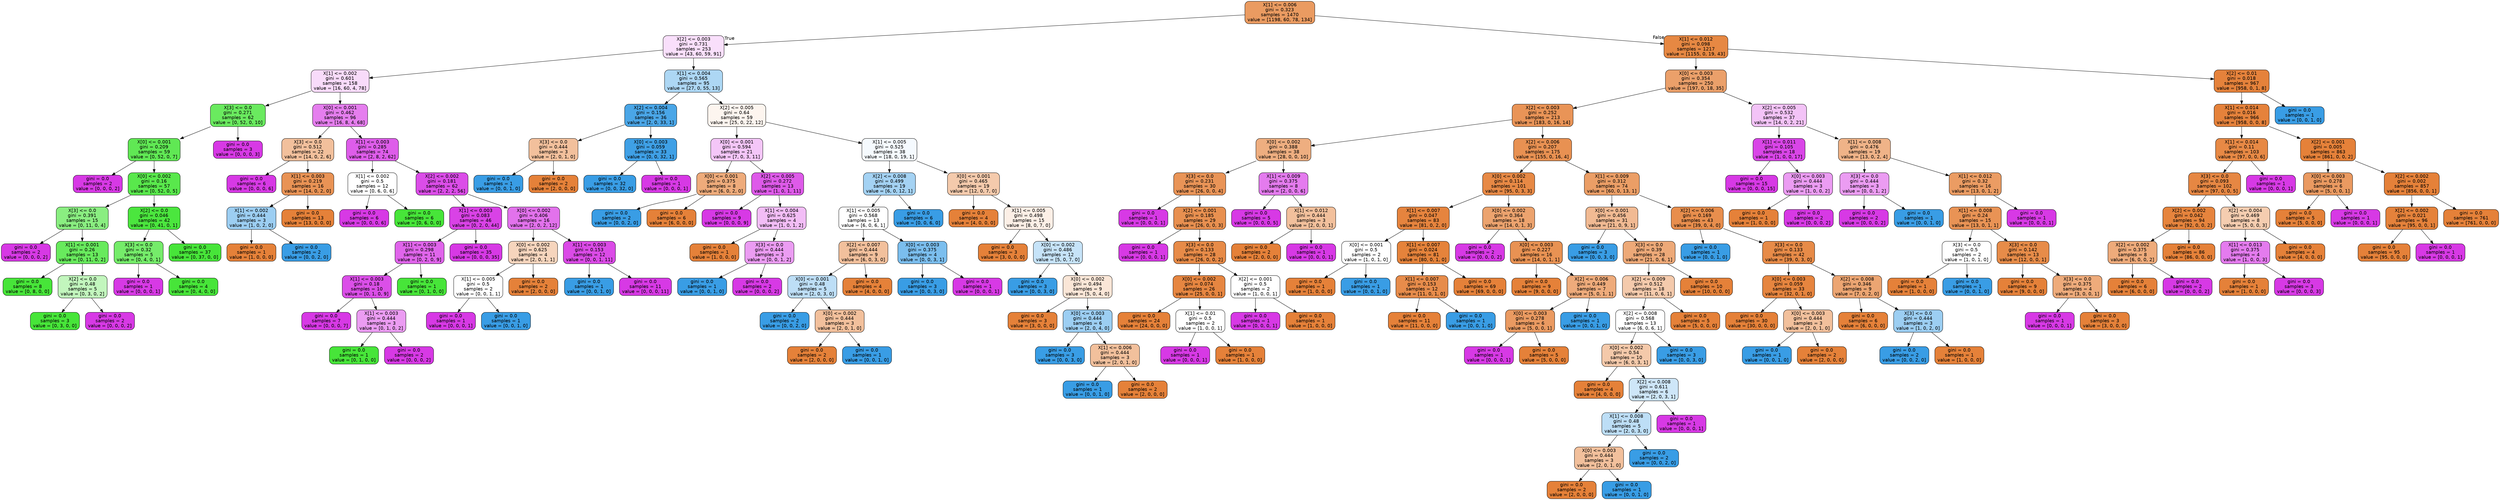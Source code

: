 digraph Tree {
node [shape=box, style="filled, rounded", color="black", fontname=helvetica] ;
edge [fontname=helvetica] ;
0 [label="X[1] <= 0.006\ngini = 0.323\nsamples = 1470\nvalue = [1198, 60, 78, 134]", fillcolor="#ea9b61"] ;
1 [label="X[2] <= 0.003\ngini = 0.731\nsamples = 253\nvalue = [43, 60, 59, 91]", fillcolor="#f9dffb"] ;
0 -> 1 [labeldistance=2.5, labelangle=45, headlabel="True"] ;
2 [label="X[1] <= 0.002\ngini = 0.601\nsamples = 158\nvalue = [16, 60, 4, 78]", fillcolor="#f8dbfa"] ;
1 -> 2 ;
3 [label="X[3] <= 0.0\ngini = 0.271\nsamples = 62\nvalue = [0, 52, 0, 10]", fillcolor="#6aea5f"] ;
2 -> 3 ;
4 [label="X[0] <= 0.001\ngini = 0.209\nsamples = 59\nvalue = [0, 52, 0, 7]", fillcolor="#60e854"] ;
3 -> 4 ;
5 [label="gini = 0.0\nsamples = 2\nvalue = [0, 0, 0, 2]", fillcolor="#d739e5"] ;
4 -> 5 ;
6 [label="X[0] <= 0.002\ngini = 0.16\nsamples = 57\nvalue = [0, 52, 0, 5]", fillcolor="#59e84c"] ;
4 -> 6 ;
7 [label="X[3] <= 0.0\ngini = 0.391\nsamples = 15\nvalue = [0, 11, 0, 4]", fillcolor="#8aee81"] ;
6 -> 7 ;
8 [label="gini = 0.0\nsamples = 2\nvalue = [0, 0, 0, 2]", fillcolor="#d739e5"] ;
7 -> 8 ;
9 [label="X[1] <= 0.001\ngini = 0.26\nsamples = 13\nvalue = [0, 11, 0, 2]", fillcolor="#68ea5d"] ;
7 -> 9 ;
10 [label="gini = 0.0\nsamples = 8\nvalue = [0, 8, 0, 0]", fillcolor="#47e539"] ;
9 -> 10 ;
11 [label="X[2] <= 0.0\ngini = 0.48\nsamples = 5\nvalue = [0, 3, 0, 2]", fillcolor="#c2f6bd"] ;
9 -> 11 ;
12 [label="gini = 0.0\nsamples = 3\nvalue = [0, 3, 0, 0]", fillcolor="#47e539"] ;
11 -> 12 ;
13 [label="gini = 0.0\nsamples = 2\nvalue = [0, 0, 0, 2]", fillcolor="#d739e5"] ;
11 -> 13 ;
14 [label="X[2] <= 0.0\ngini = 0.046\nsamples = 42\nvalue = [0, 41, 0, 1]", fillcolor="#4be63e"] ;
6 -> 14 ;
15 [label="X[3] <= 0.0\ngini = 0.32\nsamples = 5\nvalue = [0, 4, 0, 1]", fillcolor="#75ec6a"] ;
14 -> 15 ;
16 [label="gini = 0.0\nsamples = 1\nvalue = [0, 0, 0, 1]", fillcolor="#d739e5"] ;
15 -> 16 ;
17 [label="gini = 0.0\nsamples = 4\nvalue = [0, 4, 0, 0]", fillcolor="#47e539"] ;
15 -> 17 ;
18 [label="gini = 0.0\nsamples = 37\nvalue = [0, 37, 0, 0]", fillcolor="#47e539"] ;
14 -> 18 ;
19 [label="gini = 0.0\nsamples = 3\nvalue = [0, 0, 0, 3]", fillcolor="#d739e5"] ;
3 -> 19 ;
20 [label="X[0] <= 0.001\ngini = 0.462\nsamples = 96\nvalue = [16, 8, 4, 68]", fillcolor="#e57eee"] ;
2 -> 20 ;
21 [label="X[3] <= 0.0\ngini = 0.512\nsamples = 22\nvalue = [14, 0, 2, 6]", fillcolor="#f2c09c"] ;
20 -> 21 ;
22 [label="gini = 0.0\nsamples = 6\nvalue = [0, 0, 0, 6]", fillcolor="#d739e5"] ;
21 -> 22 ;
23 [label="X[1] <= 0.003\ngini = 0.219\nsamples = 16\nvalue = [14, 0, 2, 0]", fillcolor="#e99355"] ;
21 -> 23 ;
24 [label="X[1] <= 0.002\ngini = 0.444\nsamples = 3\nvalue = [1, 0, 2, 0]", fillcolor="#9ccef2"] ;
23 -> 24 ;
25 [label="gini = 0.0\nsamples = 1\nvalue = [1, 0, 0, 0]", fillcolor="#e58139"] ;
24 -> 25 ;
26 [label="gini = 0.0\nsamples = 2\nvalue = [0, 0, 2, 0]", fillcolor="#399de5"] ;
24 -> 26 ;
27 [label="gini = 0.0\nsamples = 13\nvalue = [13, 0, 0, 0]", fillcolor="#e58139"] ;
23 -> 27 ;
28 [label="X[1] <= 0.003\ngini = 0.285\nsamples = 74\nvalue = [2, 8, 2, 62]", fillcolor="#de5dea"] ;
20 -> 28 ;
29 [label="X[1] <= 0.002\ngini = 0.5\nsamples = 12\nvalue = [0, 6, 0, 6]", fillcolor="#ffffff"] ;
28 -> 29 ;
30 [label="gini = 0.0\nsamples = 6\nvalue = [0, 0, 0, 6]", fillcolor="#d739e5"] ;
29 -> 30 ;
31 [label="gini = 0.0\nsamples = 6\nvalue = [0, 6, 0, 0]", fillcolor="#47e539"] ;
29 -> 31 ;
32 [label="X[2] <= 0.002\ngini = 0.181\nsamples = 62\nvalue = [2, 2, 2, 56]", fillcolor="#db4de8"] ;
28 -> 32 ;
33 [label="X[1] <= 0.003\ngini = 0.083\nsamples = 46\nvalue = [0, 2, 0, 44]", fillcolor="#d942e6"] ;
32 -> 33 ;
34 [label="X[1] <= 0.003\ngini = 0.298\nsamples = 11\nvalue = [0, 2, 0, 9]", fillcolor="#e065eb"] ;
33 -> 34 ;
35 [label="X[1] <= 0.003\ngini = 0.18\nsamples = 10\nvalue = [0, 1, 0, 9]", fillcolor="#db4fe8"] ;
34 -> 35 ;
36 [label="gini = 0.0\nsamples = 7\nvalue = [0, 0, 0, 7]", fillcolor="#d739e5"] ;
35 -> 36 ;
37 [label="X[1] <= 0.003\ngini = 0.444\nsamples = 3\nvalue = [0, 1, 0, 2]", fillcolor="#eb9cf2"] ;
35 -> 37 ;
38 [label="gini = 0.0\nsamples = 1\nvalue = [0, 1, 0, 0]", fillcolor="#47e539"] ;
37 -> 38 ;
39 [label="gini = 0.0\nsamples = 2\nvalue = [0, 0, 0, 2]", fillcolor="#d739e5"] ;
37 -> 39 ;
40 [label="gini = 0.0\nsamples = 1\nvalue = [0, 1, 0, 0]", fillcolor="#47e539"] ;
34 -> 40 ;
41 [label="gini = 0.0\nsamples = 35\nvalue = [0, 0, 0, 35]", fillcolor="#d739e5"] ;
33 -> 41 ;
42 [label="X[0] <= 0.002\ngini = 0.406\nsamples = 16\nvalue = [2, 0, 2, 12]", fillcolor="#e272ec"] ;
32 -> 42 ;
43 [label="X[0] <= 0.002\ngini = 0.625\nsamples = 4\nvalue = [2, 0, 1, 1]", fillcolor="#f6d5bd"] ;
42 -> 43 ;
44 [label="X[1] <= 0.005\ngini = 0.5\nsamples = 2\nvalue = [0, 0, 1, 1]", fillcolor="#ffffff"] ;
43 -> 44 ;
45 [label="gini = 0.0\nsamples = 1\nvalue = [0, 0, 0, 1]", fillcolor="#d739e5"] ;
44 -> 45 ;
46 [label="gini = 0.0\nsamples = 1\nvalue = [0, 0, 1, 0]", fillcolor="#399de5"] ;
44 -> 46 ;
47 [label="gini = 0.0\nsamples = 2\nvalue = [2, 0, 0, 0]", fillcolor="#e58139"] ;
43 -> 47 ;
48 [label="X[1] <= 0.003\ngini = 0.153\nsamples = 12\nvalue = [0, 0, 1, 11]", fillcolor="#db4be7"] ;
42 -> 48 ;
49 [label="gini = 0.0\nsamples = 1\nvalue = [0, 0, 1, 0]", fillcolor="#399de5"] ;
48 -> 49 ;
50 [label="gini = 0.0\nsamples = 11\nvalue = [0, 0, 0, 11]", fillcolor="#d739e5"] ;
48 -> 50 ;
51 [label="X[1] <= 0.004\ngini = 0.565\nsamples = 95\nvalue = [27, 0, 55, 13]", fillcolor="#add7f4"] ;
1 -> 51 ;
52 [label="X[2] <= 0.004\ngini = 0.156\nsamples = 36\nvalue = [2, 0, 33, 1]", fillcolor="#4aa6e7"] ;
51 -> 52 ;
53 [label="X[3] <= 0.0\ngini = 0.444\nsamples = 3\nvalue = [2, 0, 1, 0]", fillcolor="#f2c09c"] ;
52 -> 53 ;
54 [label="gini = 0.0\nsamples = 1\nvalue = [0, 0, 1, 0]", fillcolor="#399de5"] ;
53 -> 54 ;
55 [label="gini = 0.0\nsamples = 2\nvalue = [2, 0, 0, 0]", fillcolor="#e58139"] ;
53 -> 55 ;
56 [label="X[0] <= 0.003\ngini = 0.059\nsamples = 33\nvalue = [0, 0, 32, 1]", fillcolor="#3fa0e6"] ;
52 -> 56 ;
57 [label="gini = 0.0\nsamples = 32\nvalue = [0, 0, 32, 0]", fillcolor="#399de5"] ;
56 -> 57 ;
58 [label="gini = 0.0\nsamples = 1\nvalue = [0, 0, 0, 1]", fillcolor="#d739e5"] ;
56 -> 58 ;
59 [label="X[2] <= 0.005\ngini = 0.64\nsamples = 59\nvalue = [25, 0, 22, 12]", fillcolor="#fdf5ef"] ;
51 -> 59 ;
60 [label="X[0] <= 0.001\ngini = 0.594\nsamples = 21\nvalue = [7, 0, 3, 11]", fillcolor="#f4c6f8"] ;
59 -> 60 ;
61 [label="X[0] <= 0.001\ngini = 0.375\nsamples = 8\nvalue = [6, 0, 2, 0]", fillcolor="#eeab7b"] ;
60 -> 61 ;
62 [label="gini = 0.0\nsamples = 2\nvalue = [0, 0, 2, 0]", fillcolor="#399de5"] ;
61 -> 62 ;
63 [label="gini = 0.0\nsamples = 6\nvalue = [6, 0, 0, 0]", fillcolor="#e58139"] ;
61 -> 63 ;
64 [label="X[2] <= 0.005\ngini = 0.272\nsamples = 13\nvalue = [1, 0, 1, 11]", fillcolor="#de5ae9"] ;
60 -> 64 ;
65 [label="gini = 0.0\nsamples = 9\nvalue = [0, 0, 0, 9]", fillcolor="#d739e5"] ;
64 -> 65 ;
66 [label="X[1] <= 0.004\ngini = 0.625\nsamples = 4\nvalue = [1, 0, 1, 2]", fillcolor="#f2bdf6"] ;
64 -> 66 ;
67 [label="gini = 0.0\nsamples = 1\nvalue = [1, 0, 0, 0]", fillcolor="#e58139"] ;
66 -> 67 ;
68 [label="X[3] <= 0.0\ngini = 0.444\nsamples = 3\nvalue = [0, 0, 1, 2]", fillcolor="#eb9cf2"] ;
66 -> 68 ;
69 [label="gini = 0.0\nsamples = 1\nvalue = [0, 0, 1, 0]", fillcolor="#399de5"] ;
68 -> 69 ;
70 [label="gini = 0.0\nsamples = 2\nvalue = [0, 0, 0, 2]", fillcolor="#d739e5"] ;
68 -> 70 ;
71 [label="X[1] <= 0.005\ngini = 0.525\nsamples = 38\nvalue = [18, 0, 19, 1]", fillcolor="#f5fafe"] ;
59 -> 71 ;
72 [label="X[2] <= 0.008\ngini = 0.499\nsamples = 19\nvalue = [6, 0, 12, 1]", fillcolor="#a4d2f3"] ;
71 -> 72 ;
73 [label="X[1] <= 0.005\ngini = 0.568\nsamples = 13\nvalue = [6, 0, 6, 1]", fillcolor="#ffffff"] ;
72 -> 73 ;
74 [label="X[2] <= 0.007\ngini = 0.444\nsamples = 9\nvalue = [6, 0, 3, 0]", fillcolor="#f2c09c"] ;
73 -> 74 ;
75 [label="X[0] <= 0.001\ngini = 0.48\nsamples = 5\nvalue = [2, 0, 3, 0]", fillcolor="#bddef6"] ;
74 -> 75 ;
76 [label="gini = 0.0\nsamples = 2\nvalue = [0, 0, 2, 0]", fillcolor="#399de5"] ;
75 -> 76 ;
77 [label="X[0] <= 0.002\ngini = 0.444\nsamples = 3\nvalue = [2, 0, 1, 0]", fillcolor="#f2c09c"] ;
75 -> 77 ;
78 [label="gini = 0.0\nsamples = 2\nvalue = [2, 0, 0, 0]", fillcolor="#e58139"] ;
77 -> 78 ;
79 [label="gini = 0.0\nsamples = 1\nvalue = [0, 0, 1, 0]", fillcolor="#399de5"] ;
77 -> 79 ;
80 [label="gini = 0.0\nsamples = 4\nvalue = [4, 0, 0, 0]", fillcolor="#e58139"] ;
74 -> 80 ;
81 [label="X[0] <= 0.003\ngini = 0.375\nsamples = 4\nvalue = [0, 0, 3, 1]", fillcolor="#7bbeee"] ;
73 -> 81 ;
82 [label="gini = 0.0\nsamples = 3\nvalue = [0, 0, 3, 0]", fillcolor="#399de5"] ;
81 -> 82 ;
83 [label="gini = 0.0\nsamples = 1\nvalue = [0, 0, 0, 1]", fillcolor="#d739e5"] ;
81 -> 83 ;
84 [label="gini = 0.0\nsamples = 6\nvalue = [0, 0, 6, 0]", fillcolor="#399de5"] ;
72 -> 84 ;
85 [label="X[0] <= 0.001\ngini = 0.465\nsamples = 19\nvalue = [12, 0, 7, 0]", fillcolor="#f4caac"] ;
71 -> 85 ;
86 [label="gini = 0.0\nsamples = 4\nvalue = [4, 0, 0, 0]", fillcolor="#e58139"] ;
85 -> 86 ;
87 [label="X[1] <= 0.005\ngini = 0.498\nsamples = 15\nvalue = [8, 0, 7, 0]", fillcolor="#fcefe6"] ;
85 -> 87 ;
88 [label="gini = 0.0\nsamples = 3\nvalue = [3, 0, 0, 0]", fillcolor="#e58139"] ;
87 -> 88 ;
89 [label="X[0] <= 0.002\ngini = 0.486\nsamples = 12\nvalue = [5, 0, 7, 0]", fillcolor="#c6e3f8"] ;
87 -> 89 ;
90 [label="gini = 0.0\nsamples = 3\nvalue = [0, 0, 3, 0]", fillcolor="#399de5"] ;
89 -> 90 ;
91 [label="X[0] <= 0.002\ngini = 0.494\nsamples = 9\nvalue = [5, 0, 4, 0]", fillcolor="#fae6d7"] ;
89 -> 91 ;
92 [label="gini = 0.0\nsamples = 3\nvalue = [3, 0, 0, 0]", fillcolor="#e58139"] ;
91 -> 92 ;
93 [label="X[0] <= 0.003\ngini = 0.444\nsamples = 6\nvalue = [2, 0, 4, 0]", fillcolor="#9ccef2"] ;
91 -> 93 ;
94 [label="gini = 0.0\nsamples = 3\nvalue = [0, 0, 3, 0]", fillcolor="#399de5"] ;
93 -> 94 ;
95 [label="X[1] <= 0.006\ngini = 0.444\nsamples = 3\nvalue = [2, 0, 1, 0]", fillcolor="#f2c09c"] ;
93 -> 95 ;
96 [label="gini = 0.0\nsamples = 1\nvalue = [0, 0, 1, 0]", fillcolor="#399de5"] ;
95 -> 96 ;
97 [label="gini = 0.0\nsamples = 2\nvalue = [2, 0, 0, 0]", fillcolor="#e58139"] ;
95 -> 97 ;
98 [label="X[1] <= 0.012\ngini = 0.098\nsamples = 1217\nvalue = [1155, 0, 19, 43]", fillcolor="#e68843"] ;
0 -> 98 [labeldistance=2.5, labelangle=-45, headlabel="False"] ;
99 [label="X[0] <= 0.003\ngini = 0.354\nsamples = 250\nvalue = [197, 0, 18, 35]", fillcolor="#eba06a"] ;
98 -> 99 ;
100 [label="X[2] <= 0.003\ngini = 0.252\nsamples = 213\nvalue = [183, 0, 16, 14]", fillcolor="#e99457"] ;
99 -> 100 ;
101 [label="X[0] <= 0.002\ngini = 0.388\nsamples = 38\nvalue = [28, 0, 0, 10]", fillcolor="#eeae80"] ;
100 -> 101 ;
102 [label="X[3] <= 0.0\ngini = 0.231\nsamples = 30\nvalue = [26, 0, 0, 4]", fillcolor="#e99457"] ;
101 -> 102 ;
103 [label="gini = 0.0\nsamples = 1\nvalue = [0, 0, 0, 1]", fillcolor="#d739e5"] ;
102 -> 103 ;
104 [label="X[2] <= 0.001\ngini = 0.185\nsamples = 29\nvalue = [26, 0, 0, 3]", fillcolor="#e89050"] ;
102 -> 104 ;
105 [label="gini = 0.0\nsamples = 1\nvalue = [0, 0, 0, 1]", fillcolor="#d739e5"] ;
104 -> 105 ;
106 [label="X[3] <= 0.0\ngini = 0.133\nsamples = 28\nvalue = [26, 0, 0, 2]", fillcolor="#e78b48"] ;
104 -> 106 ;
107 [label="X[0] <= 0.002\ngini = 0.074\nsamples = 26\nvalue = [25, 0, 0, 1]", fillcolor="#e68641"] ;
106 -> 107 ;
108 [label="gini = 0.0\nsamples = 24\nvalue = [24, 0, 0, 0]", fillcolor="#e58139"] ;
107 -> 108 ;
109 [label="X[1] <= 0.01\ngini = 0.5\nsamples = 2\nvalue = [1, 0, 0, 1]", fillcolor="#ffffff"] ;
107 -> 109 ;
110 [label="gini = 0.0\nsamples = 1\nvalue = [0, 0, 0, 1]", fillcolor="#d739e5"] ;
109 -> 110 ;
111 [label="gini = 0.0\nsamples = 1\nvalue = [1, 0, 0, 0]", fillcolor="#e58139"] ;
109 -> 111 ;
112 [label="X[2] <= 0.001\ngini = 0.5\nsamples = 2\nvalue = [1, 0, 0, 1]", fillcolor="#ffffff"] ;
106 -> 112 ;
113 [label="gini = 0.0\nsamples = 1\nvalue = [0, 0, 0, 1]", fillcolor="#d739e5"] ;
112 -> 113 ;
114 [label="gini = 0.0\nsamples = 1\nvalue = [1, 0, 0, 0]", fillcolor="#e58139"] ;
112 -> 114 ;
115 [label="X[1] <= 0.009\ngini = 0.375\nsamples = 8\nvalue = [2, 0, 0, 6]", fillcolor="#e47bee"] ;
101 -> 115 ;
116 [label="gini = 0.0\nsamples = 5\nvalue = [0, 0, 0, 5]", fillcolor="#d739e5"] ;
115 -> 116 ;
117 [label="X[1] <= 0.012\ngini = 0.444\nsamples = 3\nvalue = [2, 0, 0, 1]", fillcolor="#f2c09c"] ;
115 -> 117 ;
118 [label="gini = 0.0\nsamples = 2\nvalue = [2, 0, 0, 0]", fillcolor="#e58139"] ;
117 -> 118 ;
119 [label="gini = 0.0\nsamples = 1\nvalue = [0, 0, 0, 1]", fillcolor="#d739e5"] ;
117 -> 119 ;
120 [label="X[2] <= 0.006\ngini = 0.207\nsamples = 175\nvalue = [155, 0, 16, 4]", fillcolor="#e89152"] ;
100 -> 120 ;
121 [label="X[0] <= 0.002\ngini = 0.114\nsamples = 101\nvalue = [95, 0, 3, 3]", fillcolor="#e78945"] ;
120 -> 121 ;
122 [label="X[1] <= 0.007\ngini = 0.047\nsamples = 83\nvalue = [81, 0, 2, 0]", fillcolor="#e6843e"] ;
121 -> 122 ;
123 [label="X[0] <= 0.001\ngini = 0.5\nsamples = 2\nvalue = [1, 0, 1, 0]", fillcolor="#ffffff"] ;
122 -> 123 ;
124 [label="gini = 0.0\nsamples = 1\nvalue = [1, 0, 0, 0]", fillcolor="#e58139"] ;
123 -> 124 ;
125 [label="gini = 0.0\nsamples = 1\nvalue = [0, 0, 1, 0]", fillcolor="#399de5"] ;
123 -> 125 ;
126 [label="X[1] <= 0.007\ngini = 0.024\nsamples = 81\nvalue = [80, 0, 1, 0]", fillcolor="#e5833b"] ;
122 -> 126 ;
127 [label="X[1] <= 0.007\ngini = 0.153\nsamples = 12\nvalue = [11, 0, 1, 0]", fillcolor="#e78c4b"] ;
126 -> 127 ;
128 [label="gini = 0.0\nsamples = 11\nvalue = [11, 0, 0, 0]", fillcolor="#e58139"] ;
127 -> 128 ;
129 [label="gini = 0.0\nsamples = 1\nvalue = [0, 0, 1, 0]", fillcolor="#399de5"] ;
127 -> 129 ;
130 [label="gini = 0.0\nsamples = 69\nvalue = [69, 0, 0, 0]", fillcolor="#e58139"] ;
126 -> 130 ;
131 [label="X[0] <= 0.002\ngini = 0.364\nsamples = 18\nvalue = [14, 0, 1, 3]", fillcolor="#eca36e"] ;
121 -> 131 ;
132 [label="gini = 0.0\nsamples = 2\nvalue = [0, 0, 0, 2]", fillcolor="#d739e5"] ;
131 -> 132 ;
133 [label="X[0] <= 0.003\ngini = 0.227\nsamples = 16\nvalue = [14, 0, 1, 1]", fillcolor="#e89253"] ;
131 -> 133 ;
134 [label="gini = 0.0\nsamples = 9\nvalue = [9, 0, 0, 0]", fillcolor="#e58139"] ;
133 -> 134 ;
135 [label="X[2] <= 0.006\ngini = 0.449\nsamples = 7\nvalue = [5, 0, 1, 1]", fillcolor="#eeab7b"] ;
133 -> 135 ;
136 [label="X[0] <= 0.003\ngini = 0.278\nsamples = 6\nvalue = [5, 0, 0, 1]", fillcolor="#ea9a61"] ;
135 -> 136 ;
137 [label="gini = 0.0\nsamples = 1\nvalue = [0, 0, 0, 1]", fillcolor="#d739e5"] ;
136 -> 137 ;
138 [label="gini = 0.0\nsamples = 5\nvalue = [5, 0, 0, 0]", fillcolor="#e58139"] ;
136 -> 138 ;
139 [label="gini = 0.0\nsamples = 1\nvalue = [0, 0, 1, 0]", fillcolor="#399de5"] ;
135 -> 139 ;
140 [label="X[1] <= 0.009\ngini = 0.312\nsamples = 74\nvalue = [60, 0, 13, 1]", fillcolor="#eb9e66"] ;
120 -> 140 ;
141 [label="X[0] <= 0.001\ngini = 0.456\nsamples = 31\nvalue = [21, 0, 9, 1]", fillcolor="#f1ba93"] ;
140 -> 141 ;
142 [label="gini = 0.0\nsamples = 3\nvalue = [0, 0, 3, 0]", fillcolor="#399de5"] ;
141 -> 142 ;
143 [label="X[3] <= 0.0\ngini = 0.39\nsamples = 28\nvalue = [21, 0, 6, 1]", fillcolor="#eda978"] ;
141 -> 143 ;
144 [label="X[2] <= 0.009\ngini = 0.512\nsamples = 18\nvalue = [11, 0, 6, 1]", fillcolor="#f4caac"] ;
143 -> 144 ;
145 [label="X[2] <= 0.008\ngini = 0.568\nsamples = 13\nvalue = [6, 0, 6, 1]", fillcolor="#ffffff"] ;
144 -> 145 ;
146 [label="X[0] <= 0.002\ngini = 0.54\nsamples = 10\nvalue = [6, 0, 3, 1]", fillcolor="#f4c9aa"] ;
145 -> 146 ;
147 [label="gini = 0.0\nsamples = 4\nvalue = [4, 0, 0, 0]", fillcolor="#e58139"] ;
146 -> 147 ;
148 [label="X[2] <= 0.008\ngini = 0.611\nsamples = 6\nvalue = [2, 0, 3, 1]", fillcolor="#cee6f8"] ;
146 -> 148 ;
149 [label="X[1] <= 0.008\ngini = 0.48\nsamples = 5\nvalue = [2, 0, 3, 0]", fillcolor="#bddef6"] ;
148 -> 149 ;
150 [label="X[0] <= 0.003\ngini = 0.444\nsamples = 3\nvalue = [2, 0, 1, 0]", fillcolor="#f2c09c"] ;
149 -> 150 ;
151 [label="gini = 0.0\nsamples = 2\nvalue = [2, 0, 0, 0]", fillcolor="#e58139"] ;
150 -> 151 ;
152 [label="gini = 0.0\nsamples = 1\nvalue = [0, 0, 1, 0]", fillcolor="#399de5"] ;
150 -> 152 ;
153 [label="gini = 0.0\nsamples = 2\nvalue = [0, 0, 2, 0]", fillcolor="#399de5"] ;
149 -> 153 ;
154 [label="gini = 0.0\nsamples = 1\nvalue = [0, 0, 0, 1]", fillcolor="#d739e5"] ;
148 -> 154 ;
155 [label="gini = 0.0\nsamples = 3\nvalue = [0, 0, 3, 0]", fillcolor="#399de5"] ;
145 -> 155 ;
156 [label="gini = 0.0\nsamples = 5\nvalue = [5, 0, 0, 0]", fillcolor="#e58139"] ;
144 -> 156 ;
157 [label="gini = 0.0\nsamples = 10\nvalue = [10, 0, 0, 0]", fillcolor="#e58139"] ;
143 -> 157 ;
158 [label="X[2] <= 0.006\ngini = 0.169\nsamples = 43\nvalue = [39, 0, 4, 0]", fillcolor="#e88e4d"] ;
140 -> 158 ;
159 [label="gini = 0.0\nsamples = 1\nvalue = [0, 0, 1, 0]", fillcolor="#399de5"] ;
158 -> 159 ;
160 [label="X[3] <= 0.0\ngini = 0.133\nsamples = 42\nvalue = [39, 0, 3, 0]", fillcolor="#e78b48"] ;
158 -> 160 ;
161 [label="X[0] <= 0.003\ngini = 0.059\nsamples = 33\nvalue = [32, 0, 1, 0]", fillcolor="#e6853f"] ;
160 -> 161 ;
162 [label="gini = 0.0\nsamples = 30\nvalue = [30, 0, 0, 0]", fillcolor="#e58139"] ;
161 -> 162 ;
163 [label="X[0] <= 0.003\ngini = 0.444\nsamples = 3\nvalue = [2, 0, 1, 0]", fillcolor="#f2c09c"] ;
161 -> 163 ;
164 [label="gini = 0.0\nsamples = 1\nvalue = [0, 0, 1, 0]", fillcolor="#399de5"] ;
163 -> 164 ;
165 [label="gini = 0.0\nsamples = 2\nvalue = [2, 0, 0, 0]", fillcolor="#e58139"] ;
163 -> 165 ;
166 [label="X[2] <= 0.008\ngini = 0.346\nsamples = 9\nvalue = [7, 0, 2, 0]", fillcolor="#eca572"] ;
160 -> 166 ;
167 [label="gini = 0.0\nsamples = 6\nvalue = [6, 0, 0, 0]", fillcolor="#e58139"] ;
166 -> 167 ;
168 [label="X[3] <= 0.0\ngini = 0.444\nsamples = 3\nvalue = [1, 0, 2, 0]", fillcolor="#9ccef2"] ;
166 -> 168 ;
169 [label="gini = 0.0\nsamples = 2\nvalue = [0, 0, 2, 0]", fillcolor="#399de5"] ;
168 -> 169 ;
170 [label="gini = 0.0\nsamples = 1\nvalue = [1, 0, 0, 0]", fillcolor="#e58139"] ;
168 -> 170 ;
171 [label="X[2] <= 0.005\ngini = 0.532\nsamples = 37\nvalue = [14, 0, 2, 21]", fillcolor="#f3c3f7"] ;
99 -> 171 ;
172 [label="X[1] <= 0.011\ngini = 0.105\nsamples = 18\nvalue = [1, 0, 0, 17]", fillcolor="#d945e7"] ;
171 -> 172 ;
173 [label="gini = 0.0\nsamples = 15\nvalue = [0, 0, 0, 15]", fillcolor="#d739e5"] ;
172 -> 173 ;
174 [label="X[0] <= 0.003\ngini = 0.444\nsamples = 3\nvalue = [1, 0, 0, 2]", fillcolor="#eb9cf2"] ;
172 -> 174 ;
175 [label="gini = 0.0\nsamples = 1\nvalue = [1, 0, 0, 0]", fillcolor="#e58139"] ;
174 -> 175 ;
176 [label="gini = 0.0\nsamples = 2\nvalue = [0, 0, 0, 2]", fillcolor="#d739e5"] ;
174 -> 176 ;
177 [label="X[1] <= 0.008\ngini = 0.476\nsamples = 19\nvalue = [13, 0, 2, 4]", fillcolor="#efb388"] ;
171 -> 177 ;
178 [label="X[3] <= 0.0\ngini = 0.444\nsamples = 3\nvalue = [0, 0, 1, 2]", fillcolor="#eb9cf2"] ;
177 -> 178 ;
179 [label="gini = 0.0\nsamples = 2\nvalue = [0, 0, 0, 2]", fillcolor="#d739e5"] ;
178 -> 179 ;
180 [label="gini = 0.0\nsamples = 1\nvalue = [0, 0, 1, 0]", fillcolor="#399de5"] ;
178 -> 180 ;
181 [label="X[1] <= 0.012\ngini = 0.32\nsamples = 16\nvalue = [13, 0, 1, 2]", fillcolor="#eb9c63"] ;
177 -> 181 ;
182 [label="X[1] <= 0.008\ngini = 0.24\nsamples = 15\nvalue = [13, 0, 1, 1]", fillcolor="#e99355"] ;
181 -> 182 ;
183 [label="X[3] <= 0.0\ngini = 0.5\nsamples = 2\nvalue = [1, 0, 1, 0]", fillcolor="#ffffff"] ;
182 -> 183 ;
184 [label="gini = 0.0\nsamples = 1\nvalue = [1, 0, 0, 0]", fillcolor="#e58139"] ;
183 -> 184 ;
185 [label="gini = 0.0\nsamples = 1\nvalue = [0, 0, 1, 0]", fillcolor="#399de5"] ;
183 -> 185 ;
186 [label="X[3] <= 0.0\ngini = 0.142\nsamples = 13\nvalue = [12, 0, 0, 1]", fillcolor="#e78c49"] ;
182 -> 186 ;
187 [label="gini = 0.0\nsamples = 9\nvalue = [9, 0, 0, 0]", fillcolor="#e58139"] ;
186 -> 187 ;
188 [label="X[3] <= 0.0\ngini = 0.375\nsamples = 4\nvalue = [3, 0, 0, 1]", fillcolor="#eeab7b"] ;
186 -> 188 ;
189 [label="gini = 0.0\nsamples = 1\nvalue = [0, 0, 0, 1]", fillcolor="#d739e5"] ;
188 -> 189 ;
190 [label="gini = 0.0\nsamples = 3\nvalue = [3, 0, 0, 0]", fillcolor="#e58139"] ;
188 -> 190 ;
191 [label="gini = 0.0\nsamples = 1\nvalue = [0, 0, 0, 1]", fillcolor="#d739e5"] ;
181 -> 191 ;
192 [label="X[2] <= 0.01\ngini = 0.018\nsamples = 967\nvalue = [958, 0, 1, 8]", fillcolor="#e5823b"] ;
98 -> 192 ;
193 [label="X[1] <= 0.014\ngini = 0.016\nsamples = 966\nvalue = [958, 0, 0, 8]", fillcolor="#e5823b"] ;
192 -> 193 ;
194 [label="X[1] <= 0.014\ngini = 0.11\nsamples = 103\nvalue = [97, 0, 0, 6]", fillcolor="#e78945"] ;
193 -> 194 ;
195 [label="X[3] <= 0.0\ngini = 0.093\nsamples = 102\nvalue = [97, 0, 0, 5]", fillcolor="#e68743"] ;
194 -> 195 ;
196 [label="X[2] <= 0.002\ngini = 0.042\nsamples = 94\nvalue = [92, 0, 0, 2]", fillcolor="#e6843d"] ;
195 -> 196 ;
197 [label="X[2] <= 0.002\ngini = 0.375\nsamples = 8\nvalue = [6, 0, 0, 2]", fillcolor="#eeab7b"] ;
196 -> 197 ;
198 [label="gini = 0.0\nsamples = 6\nvalue = [6, 0, 0, 0]", fillcolor="#e58139"] ;
197 -> 198 ;
199 [label="gini = 0.0\nsamples = 2\nvalue = [0, 0, 0, 2]", fillcolor="#d739e5"] ;
197 -> 199 ;
200 [label="gini = 0.0\nsamples = 86\nvalue = [86, 0, 0, 0]", fillcolor="#e58139"] ;
196 -> 200 ;
201 [label="X[2] <= 0.004\ngini = 0.469\nsamples = 8\nvalue = [5, 0, 0, 3]", fillcolor="#f5cdb0"] ;
195 -> 201 ;
202 [label="X[1] <= 0.013\ngini = 0.375\nsamples = 4\nvalue = [1, 0, 0, 3]", fillcolor="#e47bee"] ;
201 -> 202 ;
203 [label="gini = 0.0\nsamples = 1\nvalue = [1, 0, 0, 0]", fillcolor="#e58139"] ;
202 -> 203 ;
204 [label="gini = 0.0\nsamples = 3\nvalue = [0, 0, 0, 3]", fillcolor="#d739e5"] ;
202 -> 204 ;
205 [label="gini = 0.0\nsamples = 4\nvalue = [4, 0, 0, 0]", fillcolor="#e58139"] ;
201 -> 205 ;
206 [label="gini = 0.0\nsamples = 1\nvalue = [0, 0, 0, 1]", fillcolor="#d739e5"] ;
194 -> 206 ;
207 [label="X[2] <= 0.001\ngini = 0.005\nsamples = 863\nvalue = [861, 0, 0, 2]", fillcolor="#e58139"] ;
193 -> 207 ;
208 [label="X[0] <= 0.003\ngini = 0.278\nsamples = 6\nvalue = [5, 0, 0, 1]", fillcolor="#ea9a61"] ;
207 -> 208 ;
209 [label="gini = 0.0\nsamples = 5\nvalue = [5, 0, 0, 0]", fillcolor="#e58139"] ;
208 -> 209 ;
210 [label="gini = 0.0\nsamples = 1\nvalue = [0, 0, 0, 1]", fillcolor="#d739e5"] ;
208 -> 210 ;
211 [label="X[2] <= 0.002\ngini = 0.002\nsamples = 857\nvalue = [856, 0, 0, 1]", fillcolor="#e58139"] ;
207 -> 211 ;
212 [label="X[2] <= 0.002\ngini = 0.021\nsamples = 96\nvalue = [95, 0, 0, 1]", fillcolor="#e5823b"] ;
211 -> 212 ;
213 [label="gini = 0.0\nsamples = 95\nvalue = [95, 0, 0, 0]", fillcolor="#e58139"] ;
212 -> 213 ;
214 [label="gini = 0.0\nsamples = 1\nvalue = [0, 0, 0, 1]", fillcolor="#d739e5"] ;
212 -> 214 ;
215 [label="gini = 0.0\nsamples = 761\nvalue = [761, 0, 0, 0]", fillcolor="#e58139"] ;
211 -> 215 ;
216 [label="gini = 0.0\nsamples = 1\nvalue = [0, 0, 1, 0]", fillcolor="#399de5"] ;
192 -> 216 ;
}